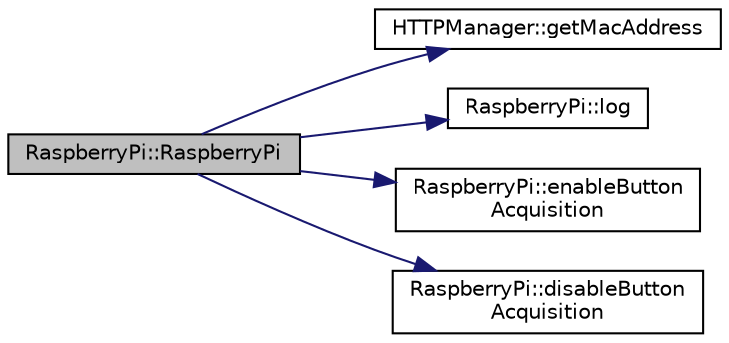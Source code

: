 digraph "RaspberryPi::RaspberryPi"
{
  edge [fontname="Helvetica",fontsize="10",labelfontname="Helvetica",labelfontsize="10"];
  node [fontname="Helvetica",fontsize="10",shape=record];
  rankdir="LR";
  Node1 [label="RaspberryPi::RaspberryPi",height=0.2,width=0.4,color="black", fillcolor="grey75", style="filled" fontcolor="black"];
  Node1 -> Node2 [color="midnightblue",fontsize="10",style="solid",fontname="Helvetica"];
  Node2 [label="HTTPManager::getMacAddress",height=0.2,width=0.4,color="black", fillcolor="white", style="filled",URL="$class_h_t_t_p_manager.html#a58060eb68434fb6caecadb9ec163e3c9"];
  Node1 -> Node3 [color="midnightblue",fontsize="10",style="solid",fontname="Helvetica"];
  Node3 [label="RaspberryPi::log",height=0.2,width=0.4,color="black", fillcolor="white", style="filled",URL="$class_raspberry_pi.html#ad2133de299be16fcfb03b8c7f7f555db"];
  Node1 -> Node4 [color="midnightblue",fontsize="10",style="solid",fontname="Helvetica"];
  Node4 [label="RaspberryPi::enableButton\lAcquisition",height=0.2,width=0.4,color="black", fillcolor="white", style="filled",URL="$class_raspberry_pi.html#afcea6d3dc58e39505fa57796a2ad30a9"];
  Node1 -> Node5 [color="midnightblue",fontsize="10",style="solid",fontname="Helvetica"];
  Node5 [label="RaspberryPi::disableButton\lAcquisition",height=0.2,width=0.4,color="black", fillcolor="white", style="filled",URL="$class_raspberry_pi.html#a3a419096d3658546009435e4d13590ea"];
}
